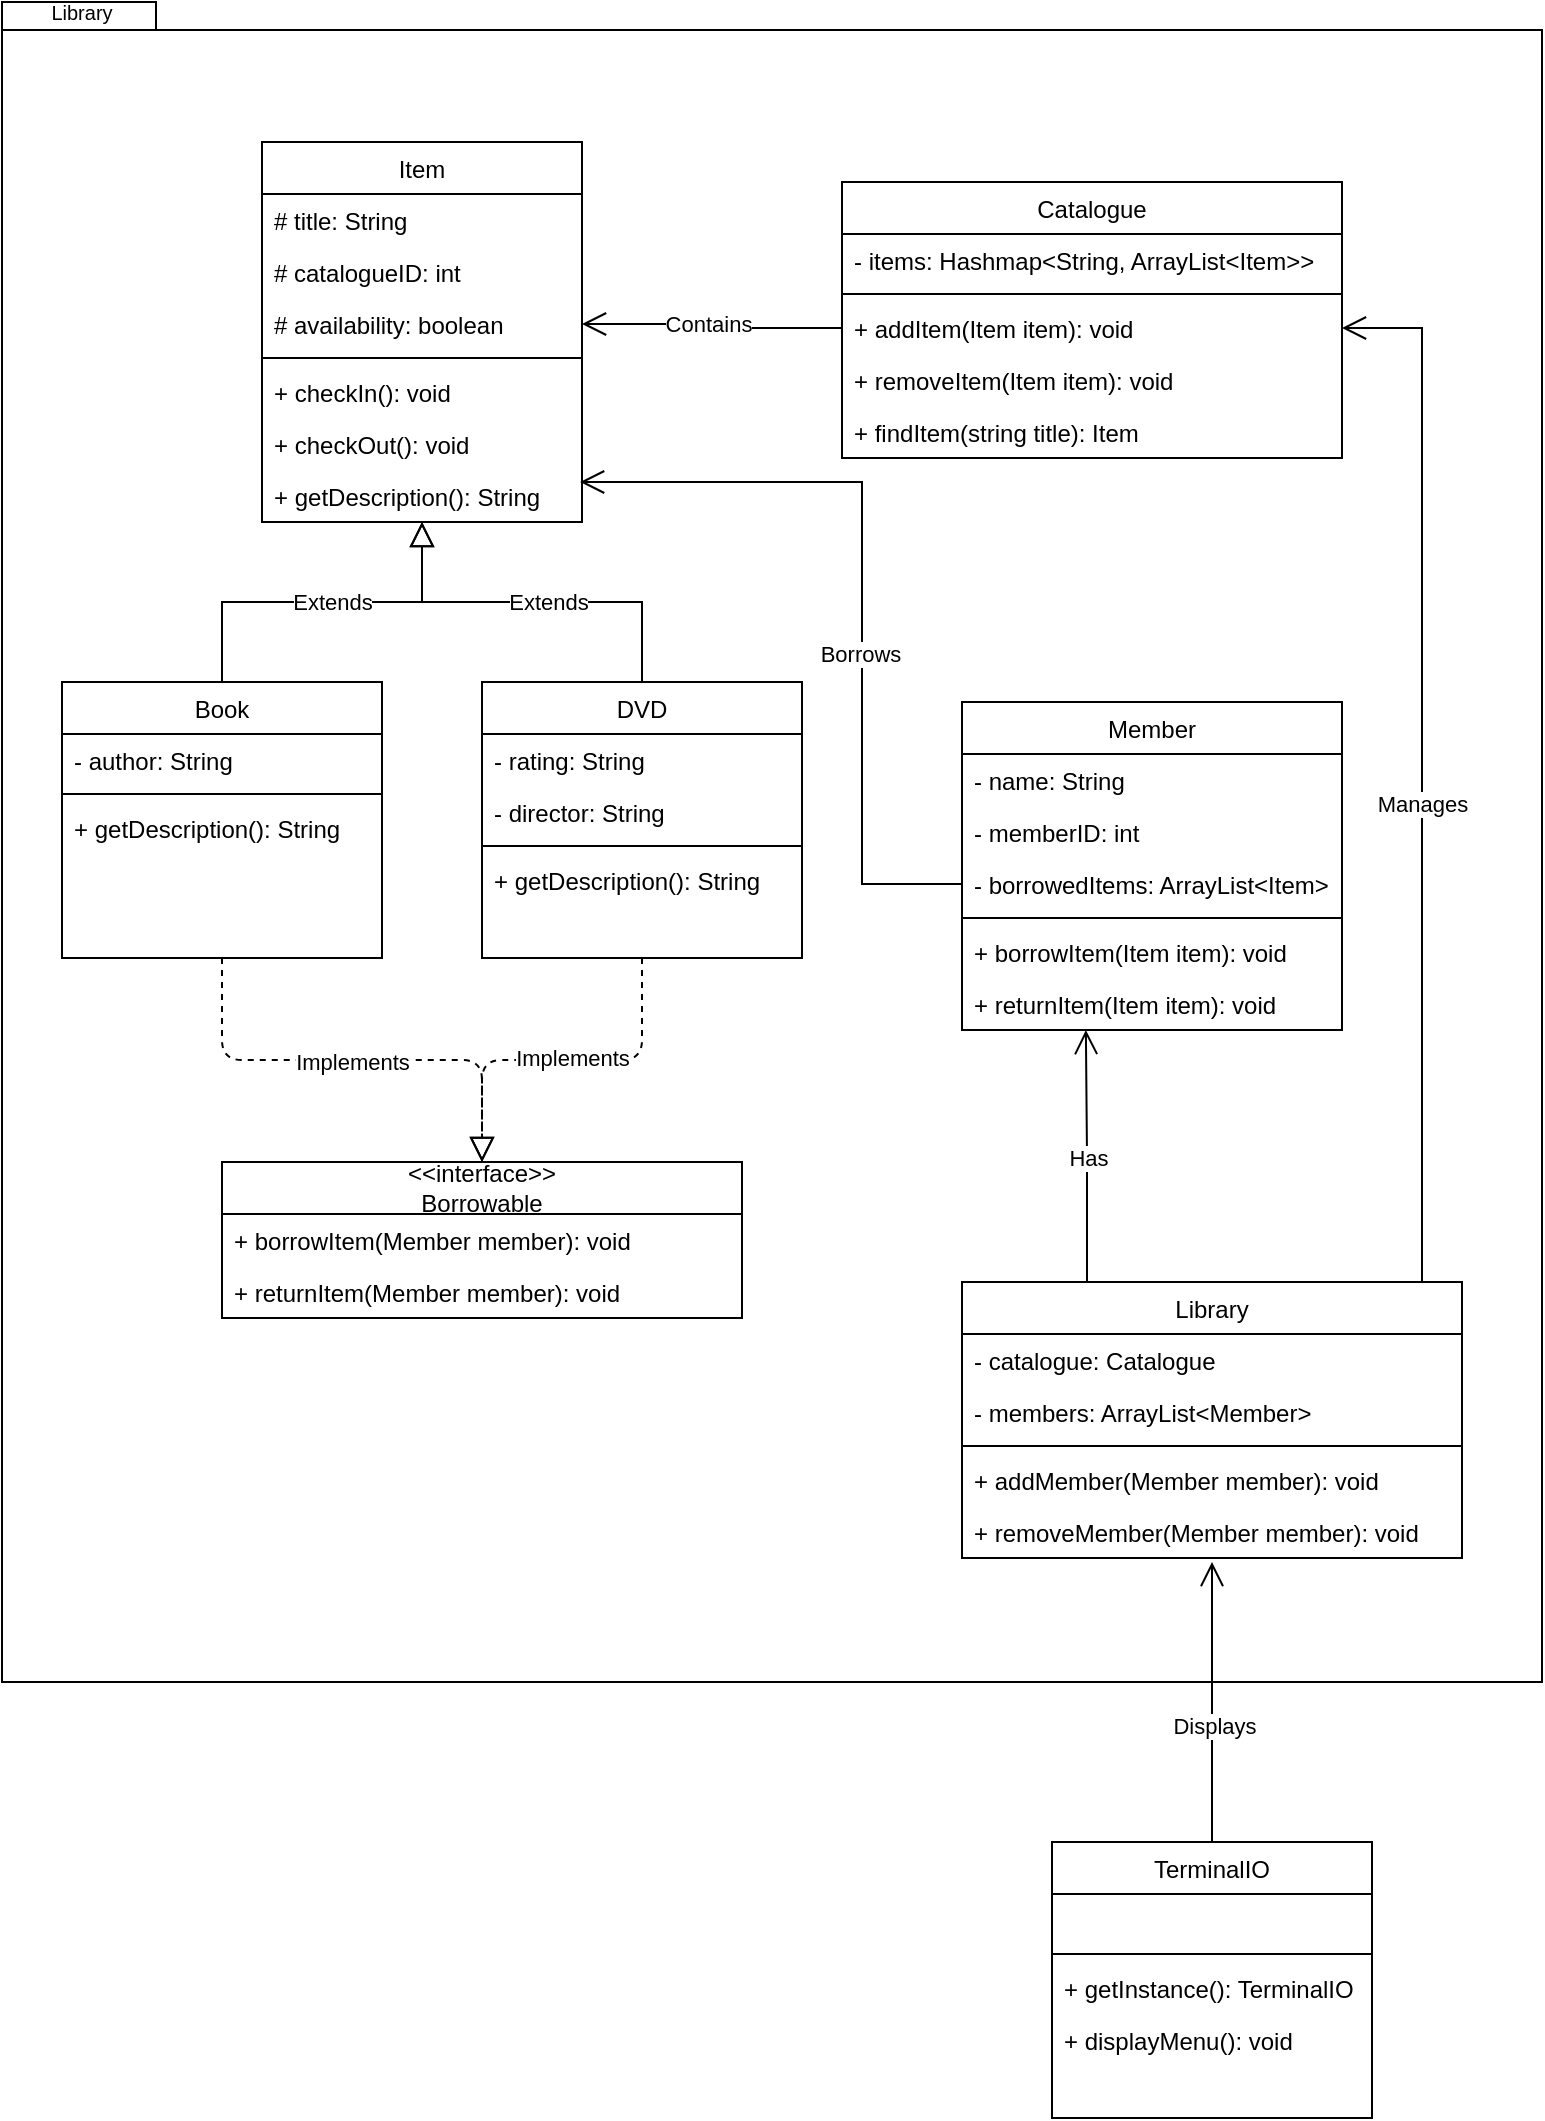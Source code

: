 <mxfile version="24.2.2" type="device">
  <diagram id="C5RBs43oDa-KdzZeNtuy" name="Page-1">
    <mxGraphModel dx="1434" dy="772" grid="1" gridSize="10" guides="1" tooltips="1" connect="1" arrows="1" fold="1" page="1" pageScale="1" pageWidth="827" pageHeight="1169" math="0" shadow="0">
      <root>
        <mxCell id="WIyWlLk6GJQsqaUBKTNV-0" />
        <mxCell id="WIyWlLk6GJQsqaUBKTNV-1" parent="WIyWlLk6GJQsqaUBKTNV-0" />
        <mxCell id="sDmbuZlIlqzP2ajViQI1-0" value="" style="shape=folder;fontStyle=1;spacingTop=10;tabWidth=40;tabHeight=14;tabPosition=left;html=1;whiteSpace=wrap;" vertex="1" parent="WIyWlLk6GJQsqaUBKTNV-1">
          <mxGeometry x="20" y="10" width="770" height="840" as="geometry" />
        </mxCell>
        <mxCell id="zkfFHV4jXpPFQw0GAbJ--0" value="Item" style="swimlane;fontStyle=0;align=center;verticalAlign=top;childLayout=stackLayout;horizontal=1;startSize=26;horizontalStack=0;resizeParent=1;resizeLast=0;collapsible=1;marginBottom=0;rounded=0;shadow=0;strokeWidth=1;" parent="WIyWlLk6GJQsqaUBKTNV-1" vertex="1">
          <mxGeometry x="150" y="80" width="160" height="190" as="geometry">
            <mxRectangle x="230" y="140" width="160" height="26" as="alternateBounds" />
          </mxGeometry>
        </mxCell>
        <mxCell id="zkfFHV4jXpPFQw0GAbJ--1" value="# title: String" style="text;align=left;verticalAlign=top;spacingLeft=4;spacingRight=4;overflow=hidden;rotatable=0;points=[[0,0.5],[1,0.5]];portConstraint=eastwest;" parent="zkfFHV4jXpPFQw0GAbJ--0" vertex="1">
          <mxGeometry y="26" width="160" height="26" as="geometry" />
        </mxCell>
        <mxCell id="OsS2CxHE7FvgoO20CWTL-3" value="# catalogueID: int" style="text;align=left;verticalAlign=top;spacingLeft=4;spacingRight=4;overflow=hidden;rotatable=0;points=[[0,0.5],[1,0.5]];portConstraint=eastwest;" parent="zkfFHV4jXpPFQw0GAbJ--0" vertex="1">
          <mxGeometry y="52" width="160" height="26" as="geometry" />
        </mxCell>
        <mxCell id="zkfFHV4jXpPFQw0GAbJ--2" value="# availability: boolean" style="text;align=left;verticalAlign=top;spacingLeft=4;spacingRight=4;overflow=hidden;rotatable=0;points=[[0,0.5],[1,0.5]];portConstraint=eastwest;rounded=0;shadow=0;html=0;" parent="zkfFHV4jXpPFQw0GAbJ--0" vertex="1">
          <mxGeometry y="78" width="160" height="26" as="geometry" />
        </mxCell>
        <mxCell id="zkfFHV4jXpPFQw0GAbJ--4" value="" style="line;html=1;strokeWidth=1;align=left;verticalAlign=middle;spacingTop=-1;spacingLeft=3;spacingRight=3;rotatable=0;labelPosition=right;points=[];portConstraint=eastwest;" parent="zkfFHV4jXpPFQw0GAbJ--0" vertex="1">
          <mxGeometry y="104" width="160" height="8" as="geometry" />
        </mxCell>
        <mxCell id="OsS2CxHE7FvgoO20CWTL-0" value="+ checkIn(): void" style="text;align=left;verticalAlign=top;spacingLeft=4;spacingRight=4;overflow=hidden;rotatable=0;points=[[0,0.5],[1,0.5]];portConstraint=eastwest;" parent="zkfFHV4jXpPFQw0GAbJ--0" vertex="1">
          <mxGeometry y="112" width="160" height="26" as="geometry" />
        </mxCell>
        <mxCell id="OsS2CxHE7FvgoO20CWTL-1" value="+ checkOut(): void" style="text;align=left;verticalAlign=top;spacingLeft=4;spacingRight=4;overflow=hidden;rotatable=0;points=[[0,0.5],[1,0.5]];portConstraint=eastwest;" parent="zkfFHV4jXpPFQw0GAbJ--0" vertex="1">
          <mxGeometry y="138" width="160" height="26" as="geometry" />
        </mxCell>
        <mxCell id="OsS2CxHE7FvgoO20CWTL-2" value="+ getDescription(): String" style="text;align=left;verticalAlign=top;spacingLeft=4;spacingRight=4;overflow=hidden;rotatable=0;points=[[0,0.5],[1,0.5]];portConstraint=eastwest;" parent="zkfFHV4jXpPFQw0GAbJ--0" vertex="1">
          <mxGeometry y="164" width="160" height="26" as="geometry" />
        </mxCell>
        <mxCell id="OsS2CxHE7FvgoO20CWTL-24" style="edgeStyle=orthogonalEdgeStyle;rounded=1;orthogonalLoop=1;jettySize=auto;html=1;exitX=0.5;exitY=1;exitDx=0;exitDy=0;dashed=1;endArrow=block;endFill=0;strokeWidth=1;jumpSize=6;curved=0;flowAnimation=0;endSize=10;" parent="WIyWlLk6GJQsqaUBKTNV-1" source="zkfFHV4jXpPFQw0GAbJ--6" target="OsS2CxHE7FvgoO20CWTL-16" edge="1">
          <mxGeometry relative="1" as="geometry" />
        </mxCell>
        <mxCell id="OsS2CxHE7FvgoO20CWTL-27" value="Implements" style="edgeLabel;html=1;align=center;verticalAlign=middle;resizable=0;points=[];" parent="OsS2CxHE7FvgoO20CWTL-24" vertex="1" connectable="0">
          <mxGeometry y="-1" relative="1" as="geometry">
            <mxPoint as="offset" />
          </mxGeometry>
        </mxCell>
        <mxCell id="zkfFHV4jXpPFQw0GAbJ--6" value="Book" style="swimlane;fontStyle=0;align=center;verticalAlign=top;childLayout=stackLayout;horizontal=1;startSize=26;horizontalStack=0;resizeParent=1;resizeLast=0;collapsible=1;marginBottom=0;rounded=0;shadow=0;strokeWidth=1;" parent="WIyWlLk6GJQsqaUBKTNV-1" vertex="1">
          <mxGeometry x="50" y="350" width="160" height="138" as="geometry">
            <mxRectangle x="130" y="380" width="160" height="26" as="alternateBounds" />
          </mxGeometry>
        </mxCell>
        <mxCell id="zkfFHV4jXpPFQw0GAbJ--7" value="- author: String" style="text;align=left;verticalAlign=top;spacingLeft=4;spacingRight=4;overflow=hidden;rotatable=0;points=[[0,0.5],[1,0.5]];portConstraint=eastwest;" parent="zkfFHV4jXpPFQw0GAbJ--6" vertex="1">
          <mxGeometry y="26" width="160" height="26" as="geometry" />
        </mxCell>
        <mxCell id="zkfFHV4jXpPFQw0GAbJ--9" value="" style="line;html=1;strokeWidth=1;align=left;verticalAlign=middle;spacingTop=-1;spacingLeft=3;spacingRight=3;rotatable=0;labelPosition=right;points=[];portConstraint=eastwest;" parent="zkfFHV4jXpPFQw0GAbJ--6" vertex="1">
          <mxGeometry y="52" width="160" height="8" as="geometry" />
        </mxCell>
        <mxCell id="zkfFHV4jXpPFQw0GAbJ--10" value="+ getDescription(): String" style="text;align=left;verticalAlign=top;spacingLeft=4;spacingRight=4;overflow=hidden;rotatable=0;points=[[0,0.5],[1,0.5]];portConstraint=eastwest;fontStyle=0" parent="zkfFHV4jXpPFQw0GAbJ--6" vertex="1">
          <mxGeometry y="60" width="160" height="26" as="geometry" />
        </mxCell>
        <mxCell id="zkfFHV4jXpPFQw0GAbJ--12" value="" style="endArrow=block;endSize=10;endFill=0;shadow=0;strokeWidth=1;rounded=0;curved=0;edgeStyle=elbowEdgeStyle;elbow=vertical;" parent="WIyWlLk6GJQsqaUBKTNV-1" source="zkfFHV4jXpPFQw0GAbJ--6" target="zkfFHV4jXpPFQw0GAbJ--0" edge="1">
          <mxGeometry width="160" relative="1" as="geometry">
            <mxPoint x="130" y="193" as="sourcePoint" />
            <mxPoint x="130" y="193" as="targetPoint" />
          </mxGeometry>
        </mxCell>
        <mxCell id="OsS2CxHE7FvgoO20CWTL-29" value="Extends" style="edgeLabel;html=1;align=center;verticalAlign=middle;resizable=0;points=[];" parent="zkfFHV4jXpPFQw0GAbJ--12" vertex="1" connectable="0">
          <mxGeometry x="0.055" relative="1" as="geometry">
            <mxPoint as="offset" />
          </mxGeometry>
        </mxCell>
        <mxCell id="zkfFHV4jXpPFQw0GAbJ--16" value="" style="endArrow=block;endSize=10;endFill=0;shadow=0;strokeWidth=1;rounded=0;curved=0;edgeStyle=elbowEdgeStyle;elbow=vertical;" parent="WIyWlLk6GJQsqaUBKTNV-1" source="OsS2CxHE7FvgoO20CWTL-7" target="zkfFHV4jXpPFQw0GAbJ--0" edge="1">
          <mxGeometry width="160" relative="1" as="geometry">
            <mxPoint x="340" y="350" as="sourcePoint" />
            <mxPoint x="240" y="261" as="targetPoint" />
          </mxGeometry>
        </mxCell>
        <mxCell id="OsS2CxHE7FvgoO20CWTL-30" value="Extends" style="edgeLabel;html=1;align=center;verticalAlign=middle;resizable=0;points=[];" parent="zkfFHV4jXpPFQw0GAbJ--16" vertex="1" connectable="0">
          <mxGeometry x="-0.081" relative="1" as="geometry">
            <mxPoint as="offset" />
          </mxGeometry>
        </mxCell>
        <mxCell id="OsS2CxHE7FvgoO20CWTL-7" value="DVD" style="swimlane;fontStyle=0;align=center;verticalAlign=top;childLayout=stackLayout;horizontal=1;startSize=26;horizontalStack=0;resizeParent=1;resizeLast=0;collapsible=1;marginBottom=0;rounded=0;shadow=0;strokeWidth=1;" parent="WIyWlLk6GJQsqaUBKTNV-1" vertex="1">
          <mxGeometry x="260" y="350" width="160" height="138" as="geometry">
            <mxRectangle x="130" y="380" width="160" height="26" as="alternateBounds" />
          </mxGeometry>
        </mxCell>
        <mxCell id="OsS2CxHE7FvgoO20CWTL-8" value="- rating: String" style="text;align=left;verticalAlign=top;spacingLeft=4;spacingRight=4;overflow=hidden;rotatable=0;points=[[0,0.5],[1,0.5]];portConstraint=eastwest;" parent="OsS2CxHE7FvgoO20CWTL-7" vertex="1">
          <mxGeometry y="26" width="160" height="26" as="geometry" />
        </mxCell>
        <mxCell id="OsS2CxHE7FvgoO20CWTL-11" value="- director: String" style="text;align=left;verticalAlign=top;spacingLeft=4;spacingRight=4;overflow=hidden;rotatable=0;points=[[0,0.5],[1,0.5]];portConstraint=eastwest;" parent="OsS2CxHE7FvgoO20CWTL-7" vertex="1">
          <mxGeometry y="52" width="160" height="26" as="geometry" />
        </mxCell>
        <mxCell id="OsS2CxHE7FvgoO20CWTL-9" value="" style="line;html=1;strokeWidth=1;align=left;verticalAlign=middle;spacingTop=-1;spacingLeft=3;spacingRight=3;rotatable=0;labelPosition=right;points=[];portConstraint=eastwest;" parent="OsS2CxHE7FvgoO20CWTL-7" vertex="1">
          <mxGeometry y="78" width="160" height="8" as="geometry" />
        </mxCell>
        <mxCell id="OsS2CxHE7FvgoO20CWTL-10" value="+ getDescription(): String" style="text;align=left;verticalAlign=top;spacingLeft=4;spacingRight=4;overflow=hidden;rotatable=0;points=[[0,0.5],[1,0.5]];portConstraint=eastwest;fontStyle=0" parent="OsS2CxHE7FvgoO20CWTL-7" vertex="1">
          <mxGeometry y="86" width="160" height="26" as="geometry" />
        </mxCell>
        <mxCell id="OsS2CxHE7FvgoO20CWTL-16" value="&amp;lt;&amp;lt;interface&amp;gt;&amp;gt;&lt;div&gt;Borrowable&lt;/div&gt;" style="swimlane;fontStyle=0;childLayout=stackLayout;horizontal=1;startSize=26;fillColor=none;horizontalStack=0;resizeParent=1;resizeParentMax=0;resizeLast=0;collapsible=1;marginBottom=0;whiteSpace=wrap;html=1;" parent="WIyWlLk6GJQsqaUBKTNV-1" vertex="1">
          <mxGeometry x="130" y="590" width="260" height="78" as="geometry">
            <mxRectangle x="190" y="530" width="110" height="40" as="alternateBounds" />
          </mxGeometry>
        </mxCell>
        <mxCell id="OsS2CxHE7FvgoO20CWTL-17" value="+ borrowItem(Member member): void" style="text;strokeColor=none;fillColor=none;align=left;verticalAlign=top;spacingLeft=4;spacingRight=4;overflow=hidden;rotatable=0;points=[[0,0.5],[1,0.5]];portConstraint=eastwest;whiteSpace=wrap;html=1;" parent="OsS2CxHE7FvgoO20CWTL-16" vertex="1">
          <mxGeometry y="26" width="260" height="26" as="geometry" />
        </mxCell>
        <mxCell id="OsS2CxHE7FvgoO20CWTL-18" value="+ returnItem(Member member): void" style="text;strokeColor=none;fillColor=none;align=left;verticalAlign=top;spacingLeft=4;spacingRight=4;overflow=hidden;rotatable=0;points=[[0,0.5],[1,0.5]];portConstraint=eastwest;whiteSpace=wrap;html=1;" parent="OsS2CxHE7FvgoO20CWTL-16" vertex="1">
          <mxGeometry y="52" width="260" height="26" as="geometry" />
        </mxCell>
        <mxCell id="OsS2CxHE7FvgoO20CWTL-25" style="edgeStyle=orthogonalEdgeStyle;rounded=1;orthogonalLoop=1;jettySize=auto;html=1;exitX=0.5;exitY=1;exitDx=0;exitDy=0;dashed=1;endArrow=block;endFill=0;strokeWidth=1;jumpSize=6;curved=0;flowAnimation=0;entryX=0.5;entryY=0;entryDx=0;entryDy=0;endSize=10;" parent="WIyWlLk6GJQsqaUBKTNV-1" source="OsS2CxHE7FvgoO20CWTL-7" target="OsS2CxHE7FvgoO20CWTL-16" edge="1">
          <mxGeometry relative="1" as="geometry">
            <mxPoint x="140" y="498" as="sourcePoint" />
            <mxPoint x="250" y="600" as="targetPoint" />
          </mxGeometry>
        </mxCell>
        <mxCell id="OsS2CxHE7FvgoO20CWTL-28" value="Implements" style="edgeLabel;html=1;align=center;verticalAlign=middle;resizable=0;points=[];" parent="OsS2CxHE7FvgoO20CWTL-25" vertex="1" connectable="0">
          <mxGeometry x="-0.05" y="-1" relative="1" as="geometry">
            <mxPoint as="offset" />
          </mxGeometry>
        </mxCell>
        <mxCell id="OsS2CxHE7FvgoO20CWTL-31" value="Catalogue" style="swimlane;fontStyle=0;align=center;verticalAlign=top;childLayout=stackLayout;horizontal=1;startSize=26;horizontalStack=0;resizeParent=1;resizeLast=0;collapsible=1;marginBottom=0;rounded=0;shadow=0;strokeWidth=1;" parent="WIyWlLk6GJQsqaUBKTNV-1" vertex="1">
          <mxGeometry x="440" y="100" width="250" height="138" as="geometry">
            <mxRectangle x="130" y="380" width="160" height="26" as="alternateBounds" />
          </mxGeometry>
        </mxCell>
        <mxCell id="OsS2CxHE7FvgoO20CWTL-32" value="- items: Hashmap&lt;String, ArrayList&lt;Item&gt;&gt;" style="text;align=left;verticalAlign=top;spacingLeft=4;spacingRight=4;overflow=hidden;rotatable=0;points=[[0,0.5],[1,0.5]];portConstraint=eastwest;" parent="OsS2CxHE7FvgoO20CWTL-31" vertex="1">
          <mxGeometry y="26" width="250" height="26" as="geometry" />
        </mxCell>
        <mxCell id="OsS2CxHE7FvgoO20CWTL-33" value="" style="line;html=1;strokeWidth=1;align=left;verticalAlign=middle;spacingTop=-1;spacingLeft=3;spacingRight=3;rotatable=0;labelPosition=right;points=[];portConstraint=eastwest;" parent="OsS2CxHE7FvgoO20CWTL-31" vertex="1">
          <mxGeometry y="52" width="250" height="8" as="geometry" />
        </mxCell>
        <mxCell id="OsS2CxHE7FvgoO20CWTL-34" value="+ addItem(Item item): void" style="text;align=left;verticalAlign=top;spacingLeft=4;spacingRight=4;overflow=hidden;rotatable=0;points=[[0,0.5],[1,0.5]];portConstraint=eastwest;fontStyle=0" parent="OsS2CxHE7FvgoO20CWTL-31" vertex="1">
          <mxGeometry y="60" width="250" height="26" as="geometry" />
        </mxCell>
        <mxCell id="OsS2CxHE7FvgoO20CWTL-36" value="+ removeItem(Item item): void" style="text;align=left;verticalAlign=top;spacingLeft=4;spacingRight=4;overflow=hidden;rotatable=0;points=[[0,0.5],[1,0.5]];portConstraint=eastwest;fontStyle=0" parent="OsS2CxHE7FvgoO20CWTL-31" vertex="1">
          <mxGeometry y="86" width="250" height="26" as="geometry" />
        </mxCell>
        <mxCell id="OsS2CxHE7FvgoO20CWTL-37" value="+ findItem(string title): Item" style="text;align=left;verticalAlign=top;spacingLeft=4;spacingRight=4;overflow=hidden;rotatable=0;points=[[0,0.5],[1,0.5]];portConstraint=eastwest;fontStyle=0" parent="OsS2CxHE7FvgoO20CWTL-31" vertex="1">
          <mxGeometry y="112" width="250" height="26" as="geometry" />
        </mxCell>
        <mxCell id="OsS2CxHE7FvgoO20CWTL-39" style="edgeStyle=orthogonalEdgeStyle;rounded=0;orthogonalLoop=1;jettySize=auto;html=1;entryX=1;entryY=0.5;entryDx=0;entryDy=0;exitX=0;exitY=0.5;exitDx=0;exitDy=0;endArrow=open;endFill=0;endSize=10;" parent="WIyWlLk6GJQsqaUBKTNV-1" source="OsS2CxHE7FvgoO20CWTL-34" target="zkfFHV4jXpPFQw0GAbJ--2" edge="1">
          <mxGeometry relative="1" as="geometry" />
        </mxCell>
        <mxCell id="OsS2CxHE7FvgoO20CWTL-40" value="Contains" style="edgeLabel;html=1;align=center;verticalAlign=middle;resizable=0;points=[];" parent="OsS2CxHE7FvgoO20CWTL-39" vertex="1" connectable="0">
          <mxGeometry x="0.045" relative="1" as="geometry">
            <mxPoint as="offset" />
          </mxGeometry>
        </mxCell>
        <mxCell id="OsS2CxHE7FvgoO20CWTL-41" value="Member" style="swimlane;fontStyle=0;align=center;verticalAlign=top;childLayout=stackLayout;horizontal=1;startSize=26;horizontalStack=0;resizeParent=1;resizeLast=0;collapsible=1;marginBottom=0;rounded=0;shadow=0;strokeWidth=1;" parent="WIyWlLk6GJQsqaUBKTNV-1" vertex="1">
          <mxGeometry x="500" y="360" width="190" height="164" as="geometry">
            <mxRectangle x="130" y="380" width="160" height="26" as="alternateBounds" />
          </mxGeometry>
        </mxCell>
        <mxCell id="OsS2CxHE7FvgoO20CWTL-42" value="- name: String" style="text;align=left;verticalAlign=top;spacingLeft=4;spacingRight=4;overflow=hidden;rotatable=0;points=[[0,0.5],[1,0.5]];portConstraint=eastwest;" parent="OsS2CxHE7FvgoO20CWTL-41" vertex="1">
          <mxGeometry y="26" width="190" height="26" as="geometry" />
        </mxCell>
        <mxCell id="OsS2CxHE7FvgoO20CWTL-45" value="- memberID: int" style="text;align=left;verticalAlign=top;spacingLeft=4;spacingRight=4;overflow=hidden;rotatable=0;points=[[0,0.5],[1,0.5]];portConstraint=eastwest;" parent="OsS2CxHE7FvgoO20CWTL-41" vertex="1">
          <mxGeometry y="52" width="190" height="26" as="geometry" />
        </mxCell>
        <mxCell id="OsS2CxHE7FvgoO20CWTL-47" value="- borrowedItems: ArrayList&lt;Item&gt;" style="text;align=left;verticalAlign=top;spacingLeft=4;spacingRight=4;overflow=hidden;rotatable=0;points=[[0,0.5],[1,0.5]];portConstraint=eastwest;" parent="OsS2CxHE7FvgoO20CWTL-41" vertex="1">
          <mxGeometry y="78" width="190" height="26" as="geometry" />
        </mxCell>
        <mxCell id="OsS2CxHE7FvgoO20CWTL-43" value="" style="line;html=1;strokeWidth=1;align=left;verticalAlign=middle;spacingTop=-1;spacingLeft=3;spacingRight=3;rotatable=0;labelPosition=right;points=[];portConstraint=eastwest;" parent="OsS2CxHE7FvgoO20CWTL-41" vertex="1">
          <mxGeometry y="104" width="190" height="8" as="geometry" />
        </mxCell>
        <mxCell id="OsS2CxHE7FvgoO20CWTL-44" value="+ borrowItem(Item item): void" style="text;align=left;verticalAlign=top;spacingLeft=4;spacingRight=4;overflow=hidden;rotatable=0;points=[[0,0.5],[1,0.5]];portConstraint=eastwest;fontStyle=0" parent="OsS2CxHE7FvgoO20CWTL-41" vertex="1">
          <mxGeometry y="112" width="190" height="26" as="geometry" />
        </mxCell>
        <mxCell id="OsS2CxHE7FvgoO20CWTL-46" value="+ returnItem(Item item): void" style="text;align=left;verticalAlign=top;spacingLeft=4;spacingRight=4;overflow=hidden;rotatable=0;points=[[0,0.5],[1,0.5]];portConstraint=eastwest;fontStyle=0" parent="OsS2CxHE7FvgoO20CWTL-41" vertex="1">
          <mxGeometry y="138" width="190" height="26" as="geometry" />
        </mxCell>
        <mxCell id="OsS2CxHE7FvgoO20CWTL-48" style="edgeStyle=orthogonalEdgeStyle;rounded=0;orthogonalLoop=1;jettySize=auto;html=1;entryX=0.994;entryY=0.231;entryDx=0;entryDy=0;entryPerimeter=0;endArrow=open;endFill=0;endSize=10;" parent="WIyWlLk6GJQsqaUBKTNV-1" source="OsS2CxHE7FvgoO20CWTL-47" target="OsS2CxHE7FvgoO20CWTL-2" edge="1">
          <mxGeometry relative="1" as="geometry">
            <mxPoint x="360" y="270" as="targetPoint" />
            <Array as="points">
              <mxPoint x="450" y="451" />
              <mxPoint x="450" y="250" />
            </Array>
          </mxGeometry>
        </mxCell>
        <mxCell id="OsS2CxHE7FvgoO20CWTL-49" value="Borrows" style="edgeLabel;html=1;align=center;verticalAlign=middle;resizable=0;points=[];" parent="OsS2CxHE7FvgoO20CWTL-48" vertex="1" connectable="0">
          <mxGeometry x="-0.158" y="1" relative="1" as="geometry">
            <mxPoint as="offset" />
          </mxGeometry>
        </mxCell>
        <mxCell id="OsS2CxHE7FvgoO20CWTL-59" style="edgeStyle=orthogonalEdgeStyle;rounded=0;orthogonalLoop=1;jettySize=auto;html=1;entryX=1;entryY=0.5;entryDx=0;entryDy=0;endSize=10;endArrow=open;endFill=0;" parent="WIyWlLk6GJQsqaUBKTNV-1" source="OsS2CxHE7FvgoO20CWTL-50" target="OsS2CxHE7FvgoO20CWTL-34" edge="1">
          <mxGeometry relative="1" as="geometry">
            <Array as="points">
              <mxPoint x="730" y="173" />
            </Array>
          </mxGeometry>
        </mxCell>
        <mxCell id="OsS2CxHE7FvgoO20CWTL-60" value="Manages" style="edgeLabel;html=1;align=center;verticalAlign=middle;resizable=0;points=[];" parent="OsS2CxHE7FvgoO20CWTL-59" vertex="1" connectable="0">
          <mxGeometry x="-0.075" relative="1" as="geometry">
            <mxPoint as="offset" />
          </mxGeometry>
        </mxCell>
        <mxCell id="OsS2CxHE7FvgoO20CWTL-50" value="Library" style="swimlane;fontStyle=0;align=center;verticalAlign=top;childLayout=stackLayout;horizontal=1;startSize=26;horizontalStack=0;resizeParent=1;resizeLast=0;collapsible=1;marginBottom=0;rounded=0;shadow=0;strokeWidth=1;" parent="WIyWlLk6GJQsqaUBKTNV-1" vertex="1">
          <mxGeometry x="500" y="650" width="250" height="138" as="geometry">
            <mxRectangle x="130" y="380" width="160" height="26" as="alternateBounds" />
          </mxGeometry>
        </mxCell>
        <mxCell id="OsS2CxHE7FvgoO20CWTL-51" value="- catalogue: Catalogue" style="text;align=left;verticalAlign=top;spacingLeft=4;spacingRight=4;overflow=hidden;rotatable=0;points=[[0,0.5],[1,0.5]];portConstraint=eastwest;" parent="OsS2CxHE7FvgoO20CWTL-50" vertex="1">
          <mxGeometry y="26" width="250" height="26" as="geometry" />
        </mxCell>
        <mxCell id="OsS2CxHE7FvgoO20CWTL-54" value="- members: ArrayList&lt;Member&gt;" style="text;align=left;verticalAlign=top;spacingLeft=4;spacingRight=4;overflow=hidden;rotatable=0;points=[[0,0.5],[1,0.5]];portConstraint=eastwest;" parent="OsS2CxHE7FvgoO20CWTL-50" vertex="1">
          <mxGeometry y="52" width="250" height="26" as="geometry" />
        </mxCell>
        <mxCell id="OsS2CxHE7FvgoO20CWTL-52" value="" style="line;html=1;strokeWidth=1;align=left;verticalAlign=middle;spacingTop=-1;spacingLeft=3;spacingRight=3;rotatable=0;labelPosition=right;points=[];portConstraint=eastwest;" parent="OsS2CxHE7FvgoO20CWTL-50" vertex="1">
          <mxGeometry y="78" width="250" height="8" as="geometry" />
        </mxCell>
        <mxCell id="OsS2CxHE7FvgoO20CWTL-53" value="+ addMember(Member member): void" style="text;align=left;verticalAlign=top;spacingLeft=4;spacingRight=4;overflow=hidden;rotatable=0;points=[[0,0.5],[1,0.5]];portConstraint=eastwest;fontStyle=0" parent="OsS2CxHE7FvgoO20CWTL-50" vertex="1">
          <mxGeometry y="86" width="250" height="26" as="geometry" />
        </mxCell>
        <mxCell id="OsS2CxHE7FvgoO20CWTL-55" value="+ removeMember(Member member): void" style="text;align=left;verticalAlign=top;spacingLeft=4;spacingRight=4;overflow=hidden;rotatable=0;points=[[0,0.5],[1,0.5]];portConstraint=eastwest;fontStyle=0" parent="OsS2CxHE7FvgoO20CWTL-50" vertex="1">
          <mxGeometry y="112" width="250" height="26" as="geometry" />
        </mxCell>
        <mxCell id="OsS2CxHE7FvgoO20CWTL-57" style="edgeStyle=orthogonalEdgeStyle;rounded=0;orthogonalLoop=1;jettySize=auto;html=1;exitX=0.25;exitY=0;exitDx=0;exitDy=0;entryX=0.326;entryY=1;entryDx=0;entryDy=0;entryPerimeter=0;endArrow=open;endFill=0;endSize=10;" parent="WIyWlLk6GJQsqaUBKTNV-1" source="OsS2CxHE7FvgoO20CWTL-50" target="OsS2CxHE7FvgoO20CWTL-46" edge="1">
          <mxGeometry relative="1" as="geometry" />
        </mxCell>
        <mxCell id="OsS2CxHE7FvgoO20CWTL-58" value="Has" style="edgeLabel;html=1;align=center;verticalAlign=middle;resizable=0;points=[];" parent="OsS2CxHE7FvgoO20CWTL-57" vertex="1" connectable="0">
          <mxGeometry x="-0.021" y="1" relative="1" as="geometry">
            <mxPoint x="1" as="offset" />
          </mxGeometry>
        </mxCell>
        <mxCell id="sDmbuZlIlqzP2ajViQI1-1" value="Library" style="text;html=1;align=center;verticalAlign=middle;whiteSpace=wrap;rounded=0;fontSize=10;" vertex="1" parent="WIyWlLk6GJQsqaUBKTNV-1">
          <mxGeometry x="40" y="10" width="40" height="10" as="geometry" />
        </mxCell>
        <mxCell id="sDmbuZlIlqzP2ajViQI1-2" value="TerminalIO" style="swimlane;fontStyle=0;align=center;verticalAlign=top;childLayout=stackLayout;horizontal=1;startSize=26;horizontalStack=0;resizeParent=1;resizeLast=0;collapsible=1;marginBottom=0;rounded=0;shadow=0;strokeWidth=1;" vertex="1" parent="WIyWlLk6GJQsqaUBKTNV-1">
          <mxGeometry x="545" y="930" width="160" height="138" as="geometry">
            <mxRectangle x="130" y="380" width="160" height="26" as="alternateBounds" />
          </mxGeometry>
        </mxCell>
        <mxCell id="sDmbuZlIlqzP2ajViQI1-3" value=" " style="text;align=left;verticalAlign=top;spacingLeft=4;spacingRight=4;overflow=hidden;rotatable=0;points=[[0,0.5],[1,0.5]];portConstraint=eastwest;" vertex="1" parent="sDmbuZlIlqzP2ajViQI1-2">
          <mxGeometry y="26" width="160" height="26" as="geometry" />
        </mxCell>
        <mxCell id="sDmbuZlIlqzP2ajViQI1-4" value="" style="line;html=1;strokeWidth=1;align=left;verticalAlign=middle;spacingTop=-1;spacingLeft=3;spacingRight=3;rotatable=0;labelPosition=right;points=[];portConstraint=eastwest;" vertex="1" parent="sDmbuZlIlqzP2ajViQI1-2">
          <mxGeometry y="52" width="160" height="8" as="geometry" />
        </mxCell>
        <mxCell id="sDmbuZlIlqzP2ajViQI1-5" value="+ getInstance(): TerminalIO" style="text;align=left;verticalAlign=top;spacingLeft=4;spacingRight=4;overflow=hidden;rotatable=0;points=[[0,0.5],[1,0.5]];portConstraint=eastwest;fontStyle=0" vertex="1" parent="sDmbuZlIlqzP2ajViQI1-2">
          <mxGeometry y="60" width="160" height="26" as="geometry" />
        </mxCell>
        <mxCell id="sDmbuZlIlqzP2ajViQI1-6" value="+ displayMenu(): void" style="text;align=left;verticalAlign=top;spacingLeft=4;spacingRight=4;overflow=hidden;rotatable=0;points=[[0,0.5],[1,0.5]];portConstraint=eastwest;fontStyle=0" vertex="1" parent="sDmbuZlIlqzP2ajViQI1-2">
          <mxGeometry y="86" width="160" height="26" as="geometry" />
        </mxCell>
        <mxCell id="sDmbuZlIlqzP2ajViQI1-7" style="edgeStyle=orthogonalEdgeStyle;rounded=0;orthogonalLoop=1;jettySize=auto;html=1;endSize=10;endArrow=open;endFill=0;" edge="1" parent="WIyWlLk6GJQsqaUBKTNV-1" source="sDmbuZlIlqzP2ajViQI1-2">
          <mxGeometry relative="1" as="geometry">
            <mxPoint x="625" y="790" as="targetPoint" />
            <Array as="points">
              <mxPoint x="625" y="793" />
            </Array>
          </mxGeometry>
        </mxCell>
        <mxCell id="sDmbuZlIlqzP2ajViQI1-8" value="Displays" style="edgeLabel;html=1;align=center;verticalAlign=middle;resizable=0;points=[];" vertex="1" connectable="0" parent="sDmbuZlIlqzP2ajViQI1-7">
          <mxGeometry x="-0.171" y="-1" relative="1" as="geometry">
            <mxPoint as="offset" />
          </mxGeometry>
        </mxCell>
      </root>
    </mxGraphModel>
  </diagram>
</mxfile>
